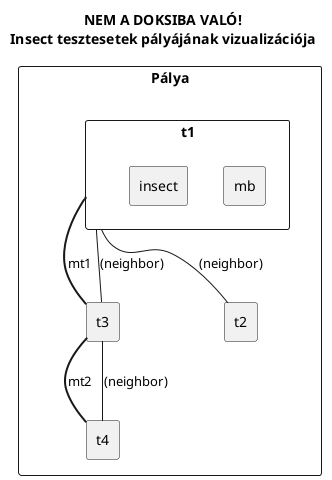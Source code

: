 @startuml ill_test_insect_moveToTecton

title NEM A DOKSIBA VALÓ!\nInsect tesztesetek pályájának vizualizációja
' ~Tamás

rectangle Pálya {
	rectangle t1 {
		rectangle mb
		rectangle insect
	}

	rectangle t2
	rectangle t3
	rectangle t4
}

t1 -- t2: (neighbor)
t1 -- t3: (neighbor)
t1 = t3: mt1

t3 -- t4: (neighbor)
t3 = t4: mt2

@enduml
